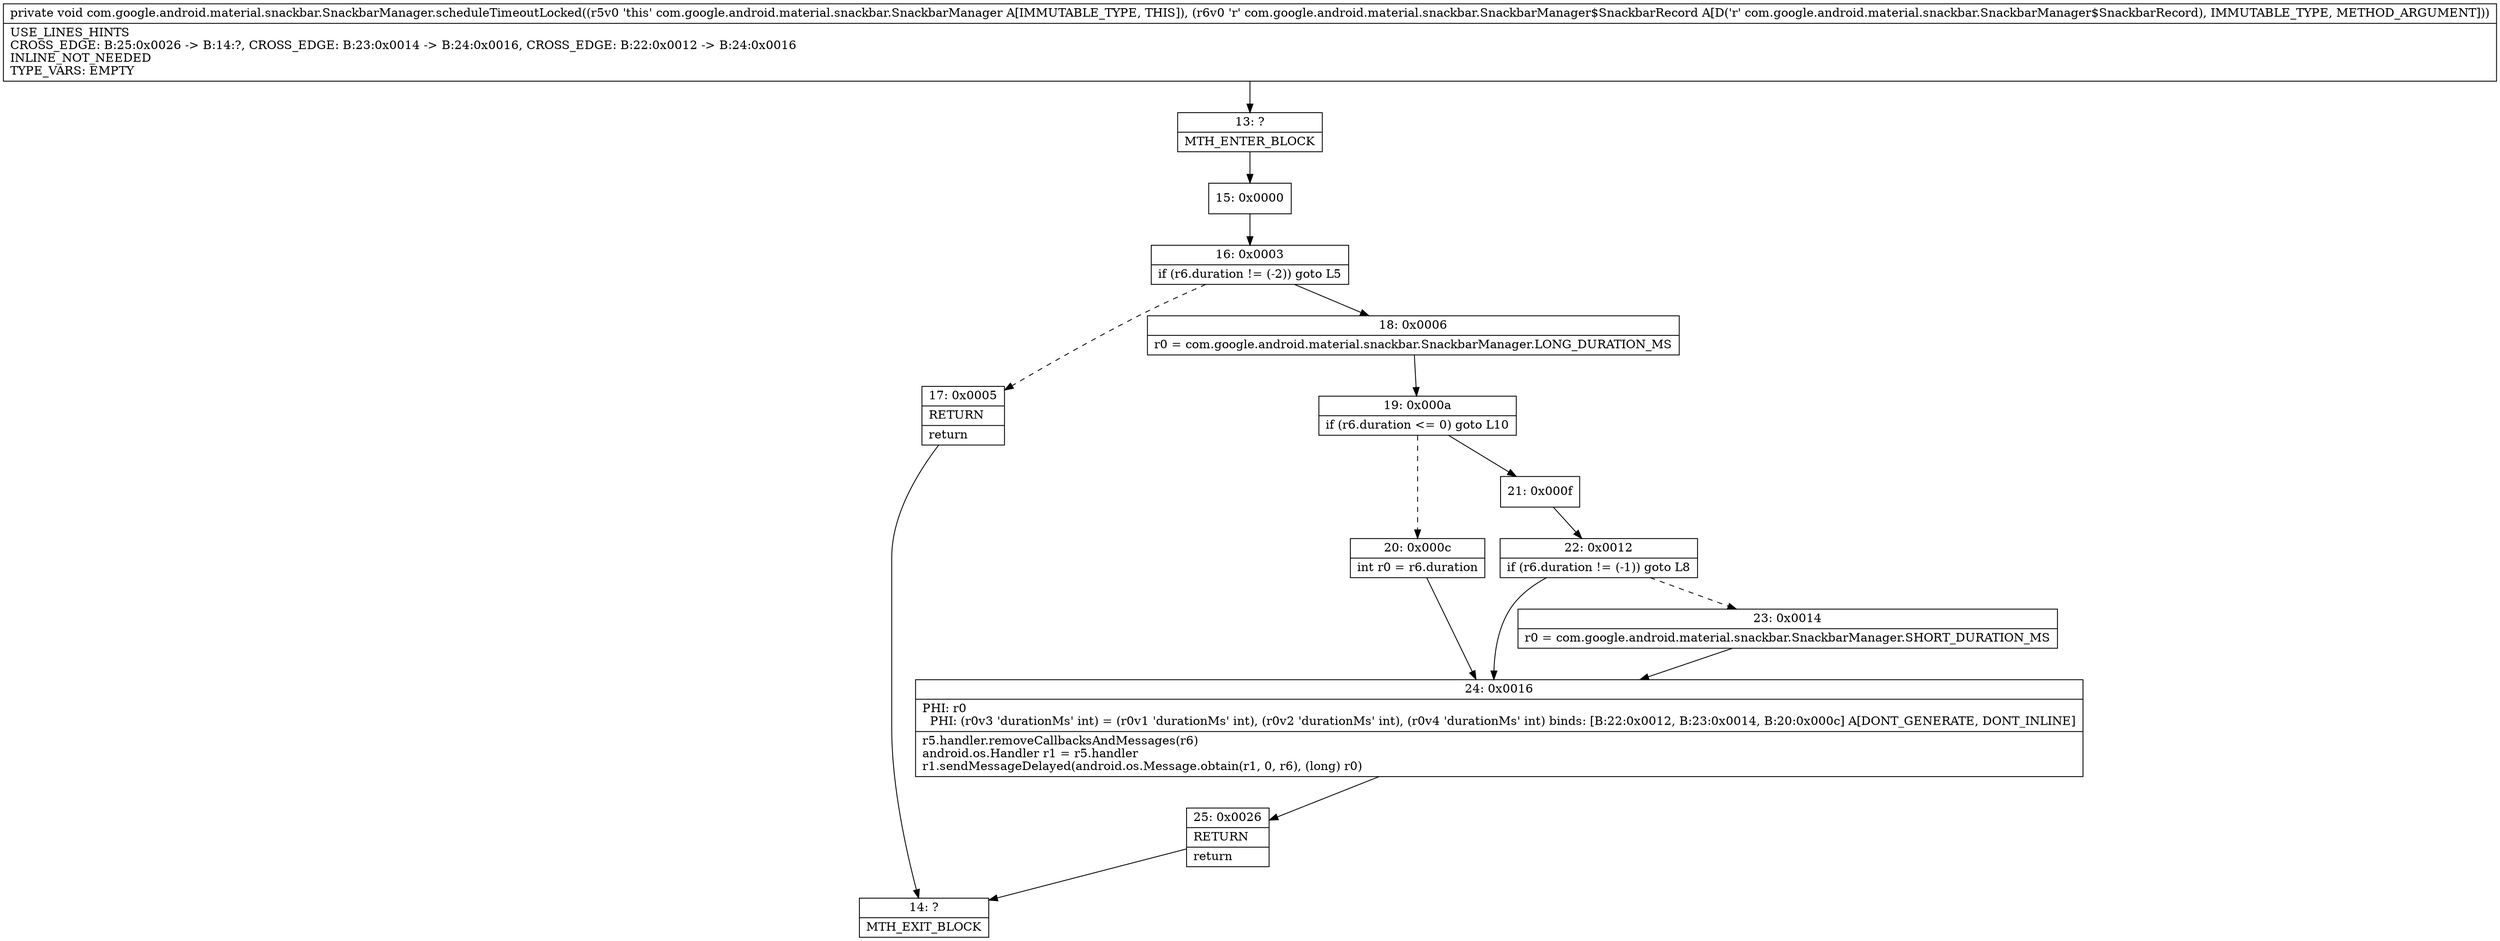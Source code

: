 digraph "CFG forcom.google.android.material.snackbar.SnackbarManager.scheduleTimeoutLocked(Lcom\/google\/android\/material\/snackbar\/SnackbarManager$SnackbarRecord;)V" {
Node_13 [shape=record,label="{13\:\ ?|MTH_ENTER_BLOCK\l}"];
Node_15 [shape=record,label="{15\:\ 0x0000}"];
Node_16 [shape=record,label="{16\:\ 0x0003|if (r6.duration != (\-2)) goto L5\l}"];
Node_17 [shape=record,label="{17\:\ 0x0005|RETURN\l|return\l}"];
Node_14 [shape=record,label="{14\:\ ?|MTH_EXIT_BLOCK\l}"];
Node_18 [shape=record,label="{18\:\ 0x0006|r0 = com.google.android.material.snackbar.SnackbarManager.LONG_DURATION_MS\l}"];
Node_19 [shape=record,label="{19\:\ 0x000a|if (r6.duration \<= 0) goto L10\l}"];
Node_20 [shape=record,label="{20\:\ 0x000c|int r0 = r6.duration\l}"];
Node_24 [shape=record,label="{24\:\ 0x0016|PHI: r0 \l  PHI: (r0v3 'durationMs' int) = (r0v1 'durationMs' int), (r0v2 'durationMs' int), (r0v4 'durationMs' int) binds: [B:22:0x0012, B:23:0x0014, B:20:0x000c] A[DONT_GENERATE, DONT_INLINE]\l|r5.handler.removeCallbacksAndMessages(r6)\landroid.os.Handler r1 = r5.handler\lr1.sendMessageDelayed(android.os.Message.obtain(r1, 0, r6), (long) r0)\l}"];
Node_25 [shape=record,label="{25\:\ 0x0026|RETURN\l|return\l}"];
Node_21 [shape=record,label="{21\:\ 0x000f}"];
Node_22 [shape=record,label="{22\:\ 0x0012|if (r6.duration != (\-1)) goto L8\l}"];
Node_23 [shape=record,label="{23\:\ 0x0014|r0 = com.google.android.material.snackbar.SnackbarManager.SHORT_DURATION_MS\l}"];
MethodNode[shape=record,label="{private void com.google.android.material.snackbar.SnackbarManager.scheduleTimeoutLocked((r5v0 'this' com.google.android.material.snackbar.SnackbarManager A[IMMUTABLE_TYPE, THIS]), (r6v0 'r' com.google.android.material.snackbar.SnackbarManager$SnackbarRecord A[D('r' com.google.android.material.snackbar.SnackbarManager$SnackbarRecord), IMMUTABLE_TYPE, METHOD_ARGUMENT]))  | USE_LINES_HINTS\lCROSS_EDGE: B:25:0x0026 \-\> B:14:?, CROSS_EDGE: B:23:0x0014 \-\> B:24:0x0016, CROSS_EDGE: B:22:0x0012 \-\> B:24:0x0016\lINLINE_NOT_NEEDED\lTYPE_VARS: EMPTY\l}"];
MethodNode -> Node_13;Node_13 -> Node_15;
Node_15 -> Node_16;
Node_16 -> Node_17[style=dashed];
Node_16 -> Node_18;
Node_17 -> Node_14;
Node_18 -> Node_19;
Node_19 -> Node_20[style=dashed];
Node_19 -> Node_21;
Node_20 -> Node_24;
Node_24 -> Node_25;
Node_25 -> Node_14;
Node_21 -> Node_22;
Node_22 -> Node_23[style=dashed];
Node_22 -> Node_24;
Node_23 -> Node_24;
}

